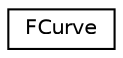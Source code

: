 digraph G
{
  edge [fontname="Helvetica",fontsize="10",labelfontname="Helvetica",labelfontsize="10"];
  node [fontname="Helvetica",fontsize="10",shape=record];
  rankdir=LR;
  Node1 [label="FCurve",height=0.2,width=0.4,color="black", fillcolor="white", style="filled",URL="$d6/df2/structFCurve.html"];
}
